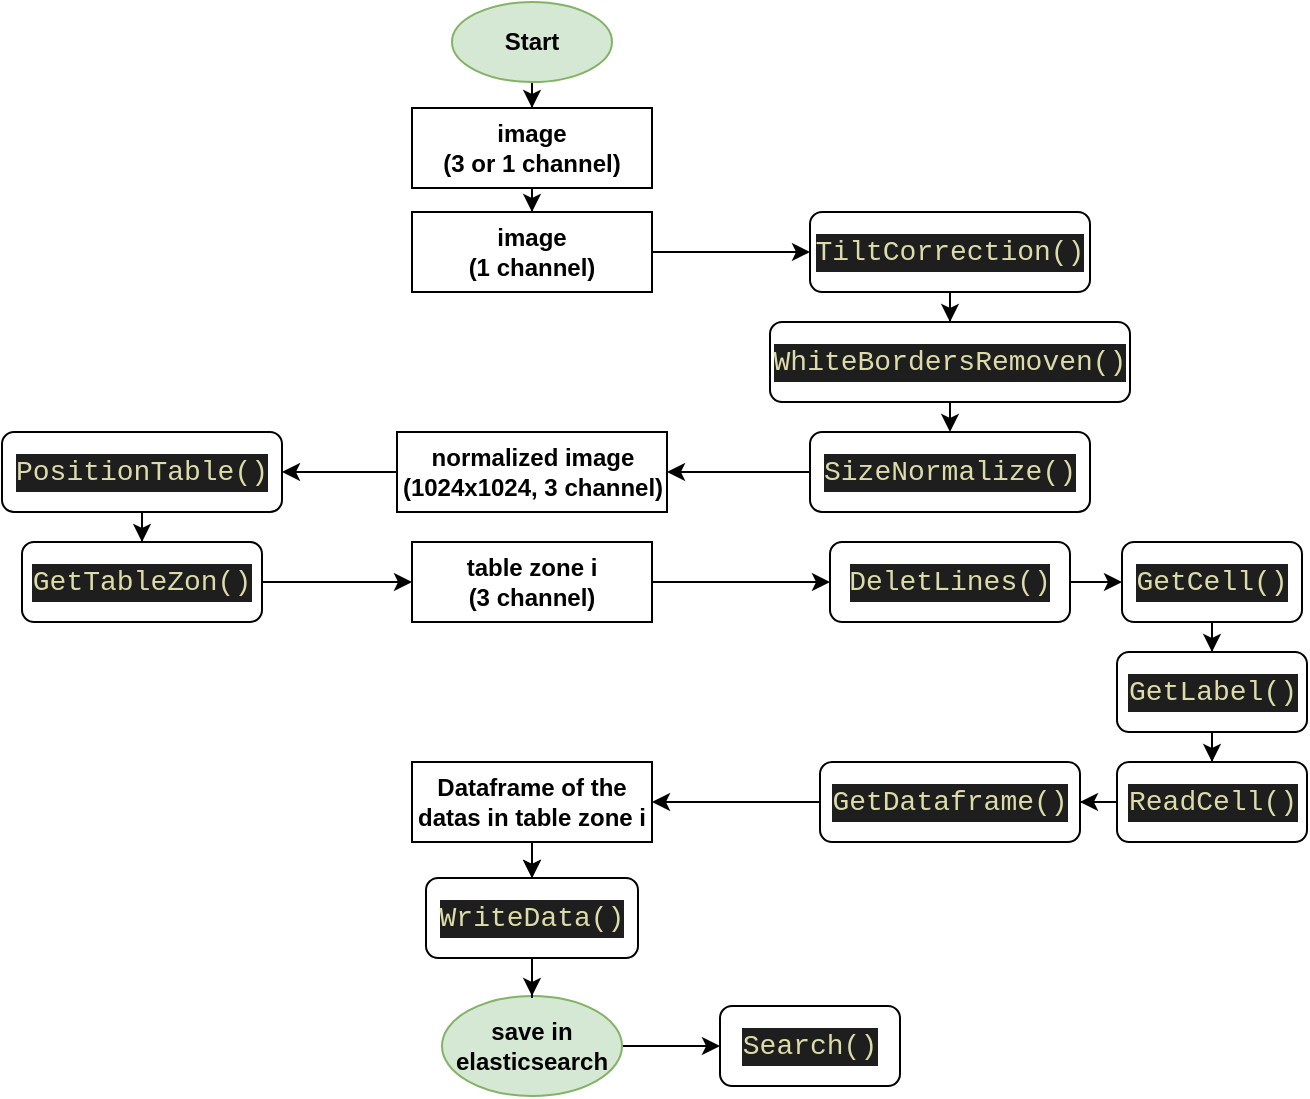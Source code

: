 <mxfile>
    <diagram id="C5RBs43oDa-KdzZeNtuy" name="Page-1">
        <mxGraphModel dx="930" dy="448" grid="1" gridSize="10" guides="1" tooltips="1" connect="1" arrows="1" fold="1" page="1" pageScale="1" pageWidth="827" pageHeight="1169" math="0" shadow="0">
            <root>
                <mxCell id="WIyWlLk6GJQsqaUBKTNV-0"/>
                <mxCell id="WIyWlLk6GJQsqaUBKTNV-1" parent="WIyWlLk6GJQsqaUBKTNV-0"/>
                <mxCell id="NsCf9MV0NdX3orJ8Uz0I-29" value="" style="edgeStyle=orthogonalEdgeStyle;rounded=0;orthogonalLoop=1;jettySize=auto;html=1;" parent="WIyWlLk6GJQsqaUBKTNV-1" source="WIyWlLk6GJQsqaUBKTNV-3" target="NsCf9MV0NdX3orJ8Uz0I-28" edge="1">
                    <mxGeometry relative="1" as="geometry"/>
                </mxCell>
                <mxCell id="WIyWlLk6GJQsqaUBKTNV-3" value="&lt;div style=&quot;color: rgb(212, 212, 212); background-color: rgb(30, 30, 30); font-family: Consolas, &amp;quot;Courier New&amp;quot;, monospace; font-size: 14px; line-height: 19px;&quot;&gt;&lt;span style=&quot;color: #dcdcaa;&quot;&gt;TiltCorrection()&lt;/span&gt;&lt;/div&gt;" style="rounded=1;whiteSpace=wrap;html=1;fontSize=12;glass=0;strokeWidth=1;shadow=0;" parent="WIyWlLk6GJQsqaUBKTNV-1" vertex="1">
                    <mxGeometry x="414" y="145" width="140" height="40" as="geometry"/>
                </mxCell>
                <mxCell id="NsCf9MV0NdX3orJ8Uz0I-36" value="" style="edgeStyle=orthogonalEdgeStyle;rounded=0;orthogonalLoop=1;jettySize=auto;html=1;" parent="WIyWlLk6GJQsqaUBKTNV-1" source="WIyWlLk6GJQsqaUBKTNV-7" target="WIyWlLk6GJQsqaUBKTNV-12" edge="1">
                    <mxGeometry relative="1" as="geometry"/>
                </mxCell>
                <mxCell id="WIyWlLk6GJQsqaUBKTNV-7" value="&lt;div style=&quot;color: rgb(212, 212, 212); background-color: rgb(30, 30, 30); font-family: Consolas, &amp;quot;Courier New&amp;quot;, monospace; font-size: 14px; line-height: 19px;&quot;&gt;&lt;span style=&quot;color: #dcdcaa;&quot;&gt;PositionTable()&lt;/span&gt;&lt;/div&gt;" style="rounded=1;whiteSpace=wrap;html=1;fontSize=12;glass=0;strokeWidth=1;shadow=0;" parent="WIyWlLk6GJQsqaUBKTNV-1" vertex="1">
                    <mxGeometry x="10" y="255" width="140" height="40" as="geometry"/>
                </mxCell>
                <mxCell id="NsCf9MV0NdX3orJ8Uz0I-66" value="" style="edgeStyle=orthogonalEdgeStyle;rounded=0;orthogonalLoop=1;jettySize=auto;html=1;" parent="WIyWlLk6GJQsqaUBKTNV-1" source="WIyWlLk6GJQsqaUBKTNV-11" target="NsCf9MV0NdX3orJ8Uz0I-41" edge="1">
                    <mxGeometry relative="1" as="geometry"/>
                </mxCell>
                <mxCell id="WIyWlLk6GJQsqaUBKTNV-11" value="&lt;div style=&quot;color: rgb(212, 212, 212); background-color: rgb(30, 30, 30); font-family: Consolas, &amp;quot;Courier New&amp;quot;, monospace; font-size: 14px; line-height: 19px;&quot;&gt;&lt;span style=&quot;color: #dcdcaa;&quot;&gt;DeletLines()&lt;/span&gt;&lt;/div&gt;" style="rounded=1;whiteSpace=wrap;html=1;fontSize=12;glass=0;strokeWidth=1;shadow=0;" parent="WIyWlLk6GJQsqaUBKTNV-1" vertex="1">
                    <mxGeometry x="424" y="310" width="120" height="40" as="geometry"/>
                </mxCell>
                <mxCell id="NsCf9MV0NdX3orJ8Uz0I-40" value="" style="edgeStyle=orthogonalEdgeStyle;rounded=0;orthogonalLoop=1;jettySize=auto;html=1;" parent="WIyWlLk6GJQsqaUBKTNV-1" source="WIyWlLk6GJQsqaUBKTNV-12" target="NsCf9MV0NdX3orJ8Uz0I-10" edge="1">
                    <mxGeometry relative="1" as="geometry"/>
                </mxCell>
                <mxCell id="WIyWlLk6GJQsqaUBKTNV-12" value="&lt;div style=&quot;color: rgb(212, 212, 212); background-color: rgb(30, 30, 30); font-family: Consolas, &amp;quot;Courier New&amp;quot;, monospace; font-size: 14px; line-height: 19px;&quot;&gt;&lt;span style=&quot;color: #dcdcaa;&quot;&gt;GetTableZon()&lt;/span&gt;&lt;/div&gt;" style="rounded=1;whiteSpace=wrap;html=1;fontSize=12;glass=0;strokeWidth=1;shadow=0;" parent="WIyWlLk6GJQsqaUBKTNV-1" vertex="1">
                    <mxGeometry x="20" y="310" width="120" height="40" as="geometry"/>
                </mxCell>
                <mxCell id="NsCf9MV0NdX3orJ8Uz0I-35" value="" style="edgeStyle=orthogonalEdgeStyle;rounded=0;orthogonalLoop=1;jettySize=auto;html=1;" parent="WIyWlLk6GJQsqaUBKTNV-1" source="NsCf9MV0NdX3orJ8Uz0I-0" target="NsCf9MV0NdX3orJ8Uz0I-8" edge="1">
                    <mxGeometry relative="1" as="geometry"/>
                </mxCell>
                <mxCell id="NsCf9MV0NdX3orJ8Uz0I-0" value="&lt;div style=&quot;color: rgb(212, 212, 212); background-color: rgb(30, 30, 30); font-family: Consolas, &amp;quot;Courier New&amp;quot;, monospace; font-size: 14px; line-height: 19px;&quot;&gt;&lt;span style=&quot;color: #dcdcaa;&quot;&gt;SizeNormalize()&lt;/span&gt;&lt;/div&gt;" style="whiteSpace=wrap;html=1;rounded=1;glass=0;strokeWidth=1;shadow=0;" parent="WIyWlLk6GJQsqaUBKTNV-1" vertex="1">
                    <mxGeometry x="414" y="255" width="140" height="40" as="geometry"/>
                </mxCell>
                <mxCell id="NsCf9MV0NdX3orJ8Uz0I-14" value="" style="edgeStyle=orthogonalEdgeStyle;rounded=0;orthogonalLoop=1;jettySize=auto;html=1;" parent="WIyWlLk6GJQsqaUBKTNV-1" source="NsCf9MV0NdX3orJ8Uz0I-4" target="NsCf9MV0NdX3orJ8Uz0I-5" edge="1">
                    <mxGeometry relative="1" as="geometry"/>
                </mxCell>
                <mxCell id="NsCf9MV0NdX3orJ8Uz0I-4" value="&lt;b&gt;&lt;font color=&quot;#000000&quot;&gt;Start&lt;/font&gt;&lt;/b&gt;" style="ellipse;whiteSpace=wrap;html=1;fillColor=#d5e8d4;strokeColor=#82b366;" parent="WIyWlLk6GJQsqaUBKTNV-1" vertex="1">
                    <mxGeometry x="235" y="40" width="80" height="40" as="geometry"/>
                </mxCell>
                <mxCell id="NsCf9MV0NdX3orJ8Uz0I-16" value="" style="edgeStyle=orthogonalEdgeStyle;rounded=0;orthogonalLoop=1;jettySize=auto;html=1;" parent="WIyWlLk6GJQsqaUBKTNV-1" source="NsCf9MV0NdX3orJ8Uz0I-5" target="NsCf9MV0NdX3orJ8Uz0I-6" edge="1">
                    <mxGeometry relative="1" as="geometry"/>
                </mxCell>
                <mxCell id="NsCf9MV0NdX3orJ8Uz0I-5" value="&lt;b&gt;&lt;font color=&quot;#000000&quot;&gt;&lt;span&gt;image&lt;/span&gt;&lt;br&gt;&lt;span&gt;(3 or 1 channel)&lt;/span&gt;&lt;/font&gt;&lt;/b&gt;" style="rounded=0;whiteSpace=wrap;html=1;fillColor=#FFFFFF;" parent="WIyWlLk6GJQsqaUBKTNV-1" vertex="1">
                    <mxGeometry x="215" y="93" width="120" height="40" as="geometry"/>
                </mxCell>
                <mxCell id="NsCf9MV0NdX3orJ8Uz0I-34" value="" style="edgeStyle=orthogonalEdgeStyle;rounded=0;orthogonalLoop=1;jettySize=auto;html=1;" parent="WIyWlLk6GJQsqaUBKTNV-1" source="NsCf9MV0NdX3orJ8Uz0I-6" target="WIyWlLk6GJQsqaUBKTNV-3" edge="1">
                    <mxGeometry relative="1" as="geometry"/>
                </mxCell>
                <mxCell id="NsCf9MV0NdX3orJ8Uz0I-6" value="&lt;span style=&quot;background-color: rgb(255 , 255 , 255)&quot;&gt;&lt;b&gt;&lt;font color=&quot;#000000&quot;&gt;image&lt;br&gt;(1 channel)&lt;/font&gt;&lt;/b&gt;&lt;/span&gt;" style="rounded=0;whiteSpace=wrap;html=1;fillColor=#FFFFFF;" parent="WIyWlLk6GJQsqaUBKTNV-1" vertex="1">
                    <mxGeometry x="215" y="145" width="120" height="40" as="geometry"/>
                </mxCell>
                <mxCell id="NsCf9MV0NdX3orJ8Uz0I-39" value="" style="edgeStyle=orthogonalEdgeStyle;rounded=0;orthogonalLoop=1;jettySize=auto;html=1;" parent="WIyWlLk6GJQsqaUBKTNV-1" source="NsCf9MV0NdX3orJ8Uz0I-8" target="WIyWlLk6GJQsqaUBKTNV-7" edge="1">
                    <mxGeometry relative="1" as="geometry"/>
                </mxCell>
                <mxCell id="NsCf9MV0NdX3orJ8Uz0I-8" value="&lt;b&gt;&lt;font color=&quot;#000000&quot;&gt;normalized image&lt;br&gt;(1024x1024, 3 channel)&lt;/font&gt;&lt;/b&gt;" style="rounded=0;whiteSpace=wrap;html=1;fillColor=#FFFFFF;" parent="WIyWlLk6GJQsqaUBKTNV-1" vertex="1">
                    <mxGeometry x="207.5" y="255" width="135" height="40" as="geometry"/>
                </mxCell>
                <mxCell id="NsCf9MV0NdX3orJ8Uz0I-55" value="" style="edgeStyle=orthogonalEdgeStyle;rounded=0;orthogonalLoop=1;jettySize=auto;html=1;" parent="WIyWlLk6GJQsqaUBKTNV-1" source="NsCf9MV0NdX3orJ8Uz0I-10" target="WIyWlLk6GJQsqaUBKTNV-11" edge="1">
                    <mxGeometry relative="1" as="geometry"/>
                </mxCell>
                <mxCell id="NsCf9MV0NdX3orJ8Uz0I-10" value="&lt;b&gt;&lt;font color=&quot;#000000&quot;&gt;table zone i&lt;br&gt;(3 channel)&lt;/font&gt;&lt;/b&gt;" style="rounded=0;whiteSpace=wrap;html=1;fillColor=#FFFFFF;" parent="WIyWlLk6GJQsqaUBKTNV-1" vertex="1">
                    <mxGeometry x="215" y="310" width="120" height="40" as="geometry"/>
                </mxCell>
                <mxCell id="NsCf9MV0NdX3orJ8Uz0I-74" value="" style="edgeStyle=orthogonalEdgeStyle;rounded=0;orthogonalLoop=1;jettySize=auto;html=1;" parent="WIyWlLk6GJQsqaUBKTNV-1" source="NsCf9MV0NdX3orJ8Uz0I-11" target="NsCf9MV0NdX3orJ8Uz0I-45" edge="1">
                    <mxGeometry relative="1" as="geometry"/>
                </mxCell>
                <mxCell id="NsCf9MV0NdX3orJ8Uz0I-75" value="" style="edgeStyle=orthogonalEdgeStyle;rounded=0;orthogonalLoop=1;jettySize=auto;html=1;" parent="WIyWlLk6GJQsqaUBKTNV-1" source="NsCf9MV0NdX3orJ8Uz0I-11" target="NsCf9MV0NdX3orJ8Uz0I-45" edge="1">
                    <mxGeometry relative="1" as="geometry"/>
                </mxCell>
                <mxCell id="NsCf9MV0NdX3orJ8Uz0I-11" value="&lt;b&gt;&lt;font color=&quot;#000000&quot;&gt;Dataframe of the datas in table zone i&lt;/font&gt;&lt;/b&gt;" style="rounded=0;whiteSpace=wrap;html=1;fillColor=#FFFFFF;" parent="WIyWlLk6GJQsqaUBKTNV-1" vertex="1">
                    <mxGeometry x="215" y="420" width="120" height="40" as="geometry"/>
                </mxCell>
                <mxCell id="NsCf9MV0NdX3orJ8Uz0I-77" value="" style="edgeStyle=orthogonalEdgeStyle;rounded=0;orthogonalLoop=1;jettySize=auto;html=1;" parent="WIyWlLk6GJQsqaUBKTNV-1" source="NsCf9MV0NdX3orJ8Uz0I-20" target="NsCf9MV0NdX3orJ8Uz0I-46" edge="1">
                    <mxGeometry relative="1" as="geometry"/>
                </mxCell>
                <mxCell id="NsCf9MV0NdX3orJ8Uz0I-20" value="&lt;b&gt;&lt;font color=&quot;#000000&quot;&gt;save in elasticsearch&lt;/font&gt;&lt;/b&gt;" style="ellipse;whiteSpace=wrap;html=1;fillColor=#d5e8d4;strokeColor=#82b366;" parent="WIyWlLk6GJQsqaUBKTNV-1" vertex="1">
                    <mxGeometry x="230" y="537" width="90" height="50" as="geometry"/>
                </mxCell>
                <mxCell id="NsCf9MV0NdX3orJ8Uz0I-28" value="&lt;div style=&quot;color: rgb(212, 212, 212); background-color: rgb(30, 30, 30); font-family: Consolas, &amp;quot;Courier New&amp;quot;, monospace; font-size: 14px; line-height: 19px;&quot;&gt;&lt;span style=&quot;color: rgb(220, 220, 170);&quot;&gt;WhiteBordersRemove&lt;/span&gt;&lt;span style=&quot;color: #dcdcaa;&quot;&gt;n()&lt;/span&gt;&lt;/div&gt;" style="rounded=1;whiteSpace=wrap;html=1;fontSize=12;glass=0;strokeWidth=1;shadow=0;" parent="WIyWlLk6GJQsqaUBKTNV-1" vertex="1">
                    <mxGeometry x="394" y="200" width="180" height="40" as="geometry"/>
                </mxCell>
                <mxCell id="NsCf9MV0NdX3orJ8Uz0I-70" value="" style="edgeStyle=orthogonalEdgeStyle;rounded=0;orthogonalLoop=1;jettySize=auto;html=1;" parent="WIyWlLk6GJQsqaUBKTNV-1" source="NsCf9MV0NdX3orJ8Uz0I-41" target="NsCf9MV0NdX3orJ8Uz0I-42" edge="1">
                    <mxGeometry relative="1" as="geometry"/>
                </mxCell>
                <mxCell id="NsCf9MV0NdX3orJ8Uz0I-41" value="&lt;div style=&quot;color: rgb(212, 212, 212); background-color: rgb(30, 30, 30); font-family: Consolas, &amp;quot;Courier New&amp;quot;, monospace; font-size: 14px; line-height: 19px;&quot;&gt;&lt;span style=&quot;color: #dcdcaa;&quot;&gt;GetCell()&lt;/span&gt;&lt;/div&gt;" style="rounded=1;whiteSpace=wrap;html=1;fontSize=12;glass=0;strokeWidth=1;shadow=0;" parent="WIyWlLk6GJQsqaUBKTNV-1" vertex="1">
                    <mxGeometry x="570" y="310" width="90" height="40" as="geometry"/>
                </mxCell>
                <mxCell id="NsCf9MV0NdX3orJ8Uz0I-71" value="" style="edgeStyle=orthogonalEdgeStyle;rounded=0;orthogonalLoop=1;jettySize=auto;html=1;" parent="WIyWlLk6GJQsqaUBKTNV-1" source="NsCf9MV0NdX3orJ8Uz0I-42" target="NsCf9MV0NdX3orJ8Uz0I-43" edge="1">
                    <mxGeometry relative="1" as="geometry"/>
                </mxCell>
                <mxCell id="NsCf9MV0NdX3orJ8Uz0I-42" value="&lt;div style=&quot;color: rgb(212, 212, 212); background-color: rgb(30, 30, 30); font-family: Consolas, &amp;quot;Courier New&amp;quot;, monospace; font-size: 14px; line-height: 19px;&quot;&gt;&lt;span style=&quot;color: #dcdcaa;&quot;&gt;GetLabel()&lt;/span&gt;&lt;/div&gt;" style="rounded=1;whiteSpace=wrap;html=1;fontSize=12;glass=0;strokeWidth=1;shadow=0;" parent="WIyWlLk6GJQsqaUBKTNV-1" vertex="1">
                    <mxGeometry x="567.5" y="365" width="95" height="40" as="geometry"/>
                </mxCell>
                <mxCell id="NsCf9MV0NdX3orJ8Uz0I-72" value="" style="edgeStyle=orthogonalEdgeStyle;rounded=0;orthogonalLoop=1;jettySize=auto;html=1;" parent="WIyWlLk6GJQsqaUBKTNV-1" source="NsCf9MV0NdX3orJ8Uz0I-43" target="NsCf9MV0NdX3orJ8Uz0I-44" edge="1">
                    <mxGeometry relative="1" as="geometry"/>
                </mxCell>
                <mxCell id="NsCf9MV0NdX3orJ8Uz0I-43" value="&lt;div style=&quot;color: rgb(212, 212, 212); background-color: rgb(30, 30, 30); font-family: Consolas, &amp;quot;Courier New&amp;quot;, monospace; font-size: 14px; line-height: 19px;&quot;&gt;&lt;span style=&quot;color: #dcdcaa;&quot;&gt;ReadCell()&lt;/span&gt;&lt;/div&gt;" style="rounded=1;whiteSpace=wrap;html=1;fontSize=12;glass=0;strokeWidth=1;shadow=0;" parent="WIyWlLk6GJQsqaUBKTNV-1" vertex="1">
                    <mxGeometry x="567.5" y="420" width="95" height="40" as="geometry"/>
                </mxCell>
                <mxCell id="NsCf9MV0NdX3orJ8Uz0I-73" value="" style="edgeStyle=orthogonalEdgeStyle;rounded=0;orthogonalLoop=1;jettySize=auto;html=1;" parent="WIyWlLk6GJQsqaUBKTNV-1" source="NsCf9MV0NdX3orJ8Uz0I-44" target="NsCf9MV0NdX3orJ8Uz0I-11" edge="1">
                    <mxGeometry relative="1" as="geometry"/>
                </mxCell>
                <mxCell id="NsCf9MV0NdX3orJ8Uz0I-44" value="&lt;div style=&quot;color: rgb(212, 212, 212); background-color: rgb(30, 30, 30); font-family: Consolas, &amp;quot;Courier New&amp;quot;, monospace; font-size: 14px; line-height: 19px;&quot;&gt;&lt;span style=&quot;color: #dcdcaa;&quot;&gt;GetDataframe()&lt;/span&gt;&lt;/div&gt;" style="rounded=1;whiteSpace=wrap;html=1;fontSize=12;glass=0;strokeWidth=1;shadow=0;" parent="WIyWlLk6GJQsqaUBKTNV-1" vertex="1">
                    <mxGeometry x="419" y="420" width="130" height="40" as="geometry"/>
                </mxCell>
                <mxCell id="NsCf9MV0NdX3orJ8Uz0I-76" value="" style="edgeStyle=orthogonalEdgeStyle;rounded=0;orthogonalLoop=1;jettySize=auto;html=1;" parent="WIyWlLk6GJQsqaUBKTNV-1" source="NsCf9MV0NdX3orJ8Uz0I-45" target="NsCf9MV0NdX3orJ8Uz0I-20" edge="1">
                    <mxGeometry relative="1" as="geometry"/>
                </mxCell>
                <mxCell id="NsCf9MV0NdX3orJ8Uz0I-45" value="&lt;div style=&quot;color: rgb(212, 212, 212); background-color: rgb(30, 30, 30); font-family: Consolas, &amp;quot;Courier New&amp;quot;, monospace; font-size: 14px; line-height: 19px;&quot;&gt;&lt;span style=&quot;color: #dcdcaa;&quot;&gt;WriteData()&lt;/span&gt;&lt;/div&gt;" style="rounded=1;whiteSpace=wrap;html=1;fontSize=12;glass=0;strokeWidth=1;shadow=0;" parent="WIyWlLk6GJQsqaUBKTNV-1" vertex="1">
                    <mxGeometry x="222" y="478" width="106" height="40" as="geometry"/>
                </mxCell>
                <mxCell id="NsCf9MV0NdX3orJ8Uz0I-46" value="&lt;div style=&quot;color: rgb(212, 212, 212); background-color: rgb(30, 30, 30); font-family: Consolas, &amp;quot;Courier New&amp;quot;, monospace; font-size: 14px; line-height: 19px;&quot;&gt;&lt;span style=&quot;color: #dcdcaa;&quot;&gt;Search()&lt;/span&gt;&lt;/div&gt;" style="rounded=1;whiteSpace=wrap;html=1;fontSize=12;glass=0;strokeWidth=1;shadow=0;" parent="WIyWlLk6GJQsqaUBKTNV-1" vertex="1">
                    <mxGeometry x="369" y="542" width="90" height="40" as="geometry"/>
                </mxCell>
                <mxCell id="NsCf9MV0NdX3orJ8Uz0I-65" value="" style="endArrow=classic;html=1;rounded=0;entryX=0.5;entryY=0;entryDx=0;entryDy=0;exitX=0.5;exitY=1;exitDx=0;exitDy=0;" parent="WIyWlLk6GJQsqaUBKTNV-1" source="NsCf9MV0NdX3orJ8Uz0I-28" target="NsCf9MV0NdX3orJ8Uz0I-0" edge="1">
                    <mxGeometry width="50" height="50" relative="1" as="geometry">
                        <mxPoint x="450" y="290" as="sourcePoint"/>
                        <mxPoint x="500" y="240" as="targetPoint"/>
                    </mxGeometry>
                </mxCell>
            </root>
        </mxGraphModel>
    </diagram>
</mxfile>